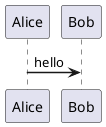 {
  "sha1": "pi9kyt8x8fjz0d3t25szhbimr7w1pny",
  "insertion": {
    "when": "2024-06-04T17:28:41.240Z",
    "user": "plantuml@gmail.com"
  }
}
@startuml
skinparam sequenceArrowThickness 1.5
Alice -> Bob : hello
@enduml
